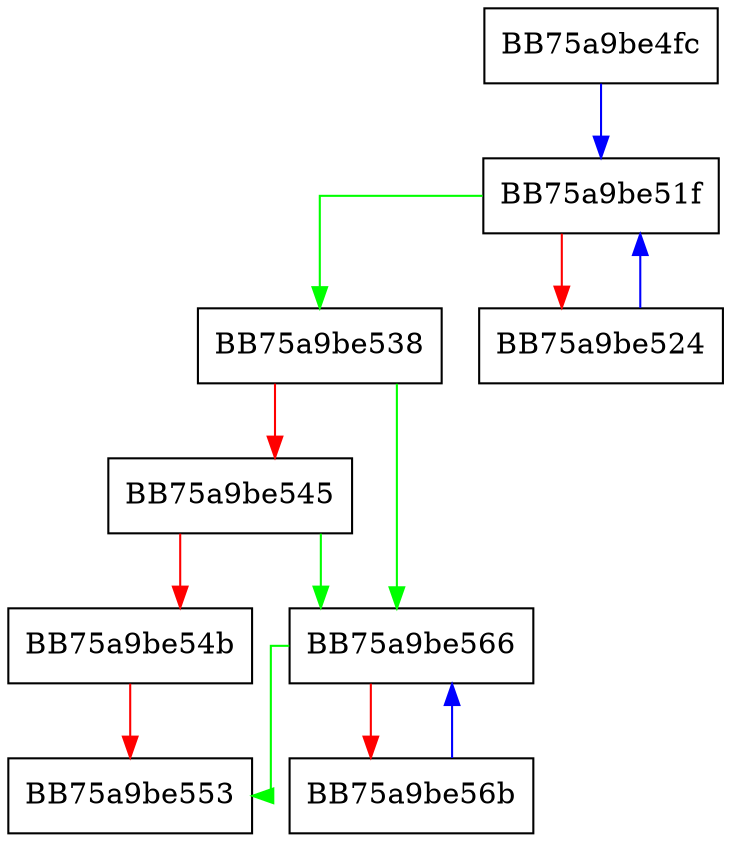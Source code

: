 digraph _Erase {
  node [shape="box"];
  graph [splines=ortho];
  BB75a9be4fc -> BB75a9be51f [color="blue"];
  BB75a9be51f -> BB75a9be538 [color="green"];
  BB75a9be51f -> BB75a9be524 [color="red"];
  BB75a9be524 -> BB75a9be51f [color="blue"];
  BB75a9be538 -> BB75a9be566 [color="green"];
  BB75a9be538 -> BB75a9be545 [color="red"];
  BB75a9be545 -> BB75a9be566 [color="green"];
  BB75a9be545 -> BB75a9be54b [color="red"];
  BB75a9be54b -> BB75a9be553 [color="red"];
  BB75a9be566 -> BB75a9be553 [color="green"];
  BB75a9be566 -> BB75a9be56b [color="red"];
  BB75a9be56b -> BB75a9be566 [color="blue"];
}